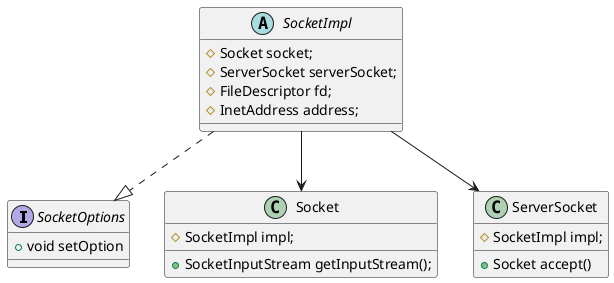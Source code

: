 @startuml

interface SocketOptions {
    + void setOption
}
abstract class SocketImpl {
    # Socket socket;
    # ServerSocket serverSocket;
    # FileDescriptor fd;
    # InetAddress address;
}
class Socket {
    # SocketImpl impl;
    + SocketInputStream getInputStream();
}
class ServerSocket {
    # SocketImpl impl;
    + Socket accept()
}

SocketImpl ..|> SocketOptions
SocketImpl --> Socket
SocketImpl --> ServerSocket

@enduml
